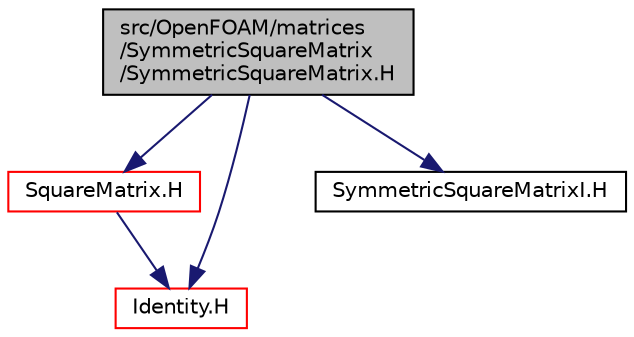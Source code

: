 digraph "src/OpenFOAM/matrices/SymmetricSquareMatrix/SymmetricSquareMatrix.H"
{
  bgcolor="transparent";
  edge [fontname="Helvetica",fontsize="10",labelfontname="Helvetica",labelfontsize="10"];
  node [fontname="Helvetica",fontsize="10",shape=record];
  Node0 [label="src/OpenFOAM/matrices\l/SymmetricSquareMatrix\l/SymmetricSquareMatrix.H",height=0.2,width=0.4,color="black", fillcolor="grey75", style="filled", fontcolor="black"];
  Node0 -> Node1 [color="midnightblue",fontsize="10",style="solid",fontname="Helvetica"];
  Node1 [label="SquareMatrix.H",height=0.2,width=0.4,color="red",URL="$a11807.html"];
  Node1 -> Node101 [color="midnightblue",fontsize="10",style="solid",fontname="Helvetica"];
  Node101 [label="Identity.H",height=0.2,width=0.4,color="red",URL="$a13400.html"];
  Node0 -> Node101 [color="midnightblue",fontsize="10",style="solid",fontname="Helvetica"];
  Node0 -> Node107 [color="midnightblue",fontsize="10",style="solid",fontname="Helvetica"];
  Node107 [label="SymmetricSquareMatrixI.H",height=0.2,width=0.4,color="black",URL="$a11819.html"];
}
